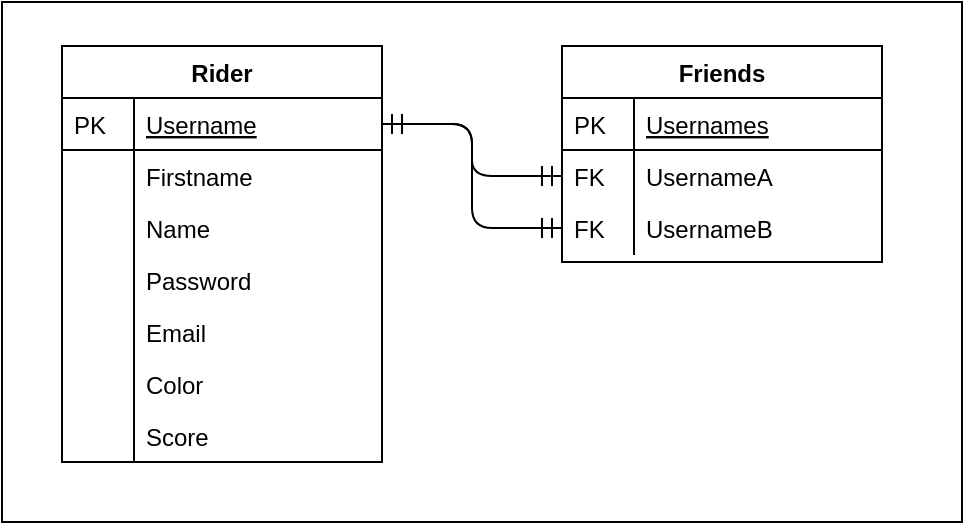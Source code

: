 <mxfile version="12.9.7" type="device"><diagram id="3zsmKaFA3sidti5AwLS6" name="Page-1"><mxGraphModel dx="726" dy="514" grid="1" gridSize="10" guides="1" tooltips="1" connect="1" arrows="1" fold="1" page="1" pageScale="1" pageWidth="827" pageHeight="1169" math="0" shadow="0"><root><mxCell id="0"/><mxCell id="1" parent="0"/><mxCell id="wDBuQWOzmnxiUmOow9QT-36" value="" style="rounded=0;whiteSpace=wrap;html=1;" vertex="1" parent="1"><mxGeometry x="390" y="80" width="480" height="260" as="geometry"/></mxCell><mxCell id="wDBuQWOzmnxiUmOow9QT-1" value="" style="edgeStyle=orthogonalEdgeStyle;endArrow=ERmandOne;startArrow=ERmandOne;shadow=0;strokeWidth=1;endSize=8;startSize=8;endFill=0;entryX=0;entryY=0.5;entryDx=0;entryDy=0;" edge="1" parent="1" source="wDBuQWOzmnxiUmOow9QT-4" target="wDBuQWOzmnxiUmOow9QT-17"><mxGeometry width="100" height="100" relative="1" as="geometry"><mxPoint x="630" y="410" as="sourcePoint"/><mxPoint x="640" y="170" as="targetPoint"/></mxGeometry></mxCell><mxCell id="wDBuQWOzmnxiUmOow9QT-3" value="Rider" style="swimlane;fontStyle=1;childLayout=stackLayout;horizontal=1;startSize=26;horizontalStack=0;resizeParent=1;resizeLast=0;collapsible=1;marginBottom=0;rounded=0;shadow=0;strokeWidth=1;" vertex="1" parent="1"><mxGeometry x="420" y="102" width="160" height="208" as="geometry"><mxRectangle x="20" y="80" width="160" height="26" as="alternateBounds"/></mxGeometry></mxCell><mxCell id="wDBuQWOzmnxiUmOow9QT-4" value="Username" style="shape=partialRectangle;top=0;left=0;right=0;bottom=1;align=left;verticalAlign=top;fillColor=none;spacingLeft=40;spacingRight=4;overflow=hidden;rotatable=0;points=[[0,0.5],[1,0.5]];portConstraint=eastwest;dropTarget=0;rounded=0;shadow=0;strokeWidth=1;fontStyle=4" vertex="1" parent="wDBuQWOzmnxiUmOow9QT-3"><mxGeometry y="26" width="160" height="26" as="geometry"/></mxCell><mxCell id="wDBuQWOzmnxiUmOow9QT-5" value="PK" style="shape=partialRectangle;top=0;left=0;bottom=0;fillColor=none;align=left;verticalAlign=top;spacingLeft=4;spacingRight=4;overflow=hidden;rotatable=0;points=[];portConstraint=eastwest;part=1;" vertex="1" connectable="0" parent="wDBuQWOzmnxiUmOow9QT-4"><mxGeometry width="36" height="26" as="geometry"/></mxCell><mxCell id="wDBuQWOzmnxiUmOow9QT-6" value="Firstname" style="shape=partialRectangle;top=0;left=0;right=0;bottom=0;align=left;verticalAlign=top;fillColor=none;spacingLeft=40;spacingRight=4;overflow=hidden;rotatable=0;points=[[0,0.5],[1,0.5]];portConstraint=eastwest;dropTarget=0;rounded=0;shadow=0;strokeWidth=1;" vertex="1" parent="wDBuQWOzmnxiUmOow9QT-3"><mxGeometry y="52" width="160" height="26" as="geometry"/></mxCell><mxCell id="wDBuQWOzmnxiUmOow9QT-7" value="" style="shape=partialRectangle;top=0;left=0;bottom=0;fillColor=none;align=left;verticalAlign=top;spacingLeft=4;spacingRight=4;overflow=hidden;rotatable=0;points=[];portConstraint=eastwest;part=1;" vertex="1" connectable="0" parent="wDBuQWOzmnxiUmOow9QT-6"><mxGeometry width="36" height="26" as="geometry"/></mxCell><mxCell id="wDBuQWOzmnxiUmOow9QT-8" value="Name" style="shape=partialRectangle;top=0;left=0;right=0;bottom=0;align=left;verticalAlign=top;fillColor=none;spacingLeft=40;spacingRight=4;overflow=hidden;rotatable=0;points=[[0,0.5],[1,0.5]];portConstraint=eastwest;dropTarget=0;rounded=0;shadow=0;strokeWidth=1;" vertex="1" parent="wDBuQWOzmnxiUmOow9QT-3"><mxGeometry y="78" width="160" height="26" as="geometry"/></mxCell><mxCell id="wDBuQWOzmnxiUmOow9QT-9" value="" style="shape=partialRectangle;top=0;left=0;bottom=0;fillColor=none;align=left;verticalAlign=top;spacingLeft=4;spacingRight=4;overflow=hidden;rotatable=0;points=[];portConstraint=eastwest;part=1;" vertex="1" connectable="0" parent="wDBuQWOzmnxiUmOow9QT-8"><mxGeometry width="36" height="26" as="geometry"/></mxCell><mxCell id="wDBuQWOzmnxiUmOow9QT-10" value="Password" style="shape=partialRectangle;top=0;left=0;right=0;bottom=0;align=left;verticalAlign=top;fillColor=none;spacingLeft=40;spacingRight=4;overflow=hidden;rotatable=0;points=[[0,0.5],[1,0.5]];portConstraint=eastwest;dropTarget=0;rounded=0;shadow=0;strokeWidth=1;" vertex="1" parent="wDBuQWOzmnxiUmOow9QT-3"><mxGeometry y="104" width="160" height="26" as="geometry"/></mxCell><mxCell id="wDBuQWOzmnxiUmOow9QT-11" value="" style="shape=partialRectangle;top=0;left=0;bottom=0;fillColor=none;align=left;verticalAlign=top;spacingLeft=4;spacingRight=4;overflow=hidden;rotatable=0;points=[];portConstraint=eastwest;part=1;" vertex="1" connectable="0" parent="wDBuQWOzmnxiUmOow9QT-10"><mxGeometry width="36" height="26" as="geometry"/></mxCell><mxCell id="wDBuQWOzmnxiUmOow9QT-12" value="Email" style="shape=partialRectangle;top=0;left=0;right=0;bottom=0;align=left;verticalAlign=top;fillColor=none;spacingLeft=40;spacingRight=4;overflow=hidden;rotatable=0;points=[[0,0.5],[1,0.5]];portConstraint=eastwest;dropTarget=0;rounded=0;shadow=0;strokeWidth=1;" vertex="1" parent="wDBuQWOzmnxiUmOow9QT-3"><mxGeometry y="130" width="160" height="26" as="geometry"/></mxCell><mxCell id="wDBuQWOzmnxiUmOow9QT-13" value="" style="shape=partialRectangle;top=0;left=0;bottom=0;fillColor=none;align=left;verticalAlign=top;spacingLeft=4;spacingRight=4;overflow=hidden;rotatable=0;points=[];portConstraint=eastwest;part=1;" vertex="1" connectable="0" parent="wDBuQWOzmnxiUmOow9QT-12"><mxGeometry width="36" height="26" as="geometry"/></mxCell><mxCell id="wDBuQWOzmnxiUmOow9QT-29" value="Color" style="shape=partialRectangle;top=0;left=0;right=0;bottom=0;align=left;verticalAlign=top;fillColor=none;spacingLeft=40;spacingRight=4;overflow=hidden;rotatable=0;points=[[0,0.5],[1,0.5]];portConstraint=eastwest;dropTarget=0;rounded=0;shadow=0;strokeWidth=1;" vertex="1" parent="wDBuQWOzmnxiUmOow9QT-3"><mxGeometry y="156" width="160" height="26" as="geometry"/></mxCell><mxCell id="wDBuQWOzmnxiUmOow9QT-30" value="" style="shape=partialRectangle;top=0;left=0;bottom=0;fillColor=none;align=left;verticalAlign=top;spacingLeft=4;spacingRight=4;overflow=hidden;rotatable=0;points=[];portConstraint=eastwest;part=1;" vertex="1" connectable="0" parent="wDBuQWOzmnxiUmOow9QT-29"><mxGeometry width="36" height="26" as="geometry"/></mxCell><mxCell id="wDBuQWOzmnxiUmOow9QT-31" value="Score" style="shape=partialRectangle;top=0;left=0;right=0;bottom=0;align=left;verticalAlign=top;fillColor=none;spacingLeft=40;spacingRight=4;overflow=hidden;rotatable=0;points=[[0,0.5],[1,0.5]];portConstraint=eastwest;dropTarget=0;rounded=0;shadow=0;strokeWidth=1;" vertex="1" parent="wDBuQWOzmnxiUmOow9QT-3"><mxGeometry y="182" width="160" height="26" as="geometry"/></mxCell><mxCell id="wDBuQWOzmnxiUmOow9QT-32" value="" style="shape=partialRectangle;top=0;left=0;bottom=0;fillColor=none;align=left;verticalAlign=top;spacingLeft=4;spacingRight=4;overflow=hidden;rotatable=0;points=[];portConstraint=eastwest;part=1;" vertex="1" connectable="0" parent="wDBuQWOzmnxiUmOow9QT-31"><mxGeometry width="36" height="26" as="geometry"/></mxCell><mxCell id="wDBuQWOzmnxiUmOow9QT-14" value="Friends" style="swimlane;fontStyle=1;childLayout=stackLayout;horizontal=1;startSize=26;horizontalStack=0;resizeParent=1;resizeLast=0;collapsible=1;marginBottom=0;rounded=0;shadow=0;strokeWidth=1;" vertex="1" parent="1"><mxGeometry x="670" y="102" width="160" height="108" as="geometry"><mxRectangle x="260" y="80" width="160" height="26" as="alternateBounds"/></mxGeometry></mxCell><mxCell id="wDBuQWOzmnxiUmOow9QT-15" value="Usernames" style="shape=partialRectangle;top=0;left=0;right=0;bottom=1;align=left;verticalAlign=top;fillColor=none;spacingLeft=40;spacingRight=4;overflow=hidden;rotatable=0;points=[[0,0.5],[1,0.5]];portConstraint=eastwest;dropTarget=0;rounded=0;shadow=0;strokeWidth=1;fontStyle=4" vertex="1" parent="wDBuQWOzmnxiUmOow9QT-14"><mxGeometry y="26" width="160" height="26" as="geometry"/></mxCell><mxCell id="wDBuQWOzmnxiUmOow9QT-16" value="PK" style="shape=partialRectangle;top=0;left=0;bottom=0;fillColor=none;align=left;verticalAlign=top;spacingLeft=4;spacingRight=4;overflow=hidden;rotatable=0;points=[];portConstraint=eastwest;part=1;" vertex="1" connectable="0" parent="wDBuQWOzmnxiUmOow9QT-15"><mxGeometry width="36" height="26" as="geometry"/></mxCell><mxCell id="wDBuQWOzmnxiUmOow9QT-17" value="UsernameA" style="shape=partialRectangle;top=0;left=0;right=0;bottom=0;align=left;verticalAlign=top;fillColor=none;spacingLeft=40;spacingRight=4;overflow=hidden;rotatable=0;points=[[0,0.5],[1,0.5]];portConstraint=eastwest;dropTarget=0;rounded=0;shadow=0;strokeWidth=1;" vertex="1" parent="wDBuQWOzmnxiUmOow9QT-14"><mxGeometry y="52" width="160" height="26" as="geometry"/></mxCell><mxCell id="wDBuQWOzmnxiUmOow9QT-18" value="FK" style="shape=partialRectangle;top=0;left=0;bottom=0;fillColor=none;align=left;verticalAlign=top;spacingLeft=4;spacingRight=4;overflow=hidden;rotatable=0;points=[];portConstraint=eastwest;part=1;" vertex="1" connectable="0" parent="wDBuQWOzmnxiUmOow9QT-17"><mxGeometry width="36" height="26" as="geometry"/></mxCell><mxCell id="wDBuQWOzmnxiUmOow9QT-33" value="UsernameB" style="shape=partialRectangle;top=0;left=0;right=0;bottom=0;align=left;verticalAlign=top;fillColor=none;spacingLeft=40;spacingRight=4;overflow=hidden;rotatable=0;points=[[0,0.5],[1,0.5]];portConstraint=eastwest;dropTarget=0;rounded=0;shadow=0;strokeWidth=1;" vertex="1" parent="1"><mxGeometry x="670" y="180" width="160" height="26" as="geometry"/></mxCell><mxCell id="wDBuQWOzmnxiUmOow9QT-34" value="FK" style="shape=partialRectangle;top=0;left=0;bottom=0;fillColor=none;align=left;verticalAlign=top;spacingLeft=4;spacingRight=4;overflow=hidden;rotatable=0;points=[];portConstraint=eastwest;part=1;" vertex="1" connectable="0" parent="wDBuQWOzmnxiUmOow9QT-33"><mxGeometry width="36" height="26" as="geometry"/></mxCell><mxCell id="wDBuQWOzmnxiUmOow9QT-35" value="" style="edgeStyle=orthogonalEdgeStyle;endArrow=ERmandOne;startArrow=ERmandOne;shadow=0;strokeWidth=1;endSize=8;startSize=8;endFill=0;exitX=1;exitY=0.5;exitDx=0;exitDy=0;entryX=0;entryY=0.5;entryDx=0;entryDy=0;" edge="1" parent="1" source="wDBuQWOzmnxiUmOow9QT-4" target="wDBuQWOzmnxiUmOow9QT-33"><mxGeometry width="100" height="100" relative="1" as="geometry"><mxPoint x="590" y="151" as="sourcePoint"/><mxPoint x="640" y="190" as="targetPoint"/></mxGeometry></mxCell></root></mxGraphModel></diagram></mxfile>